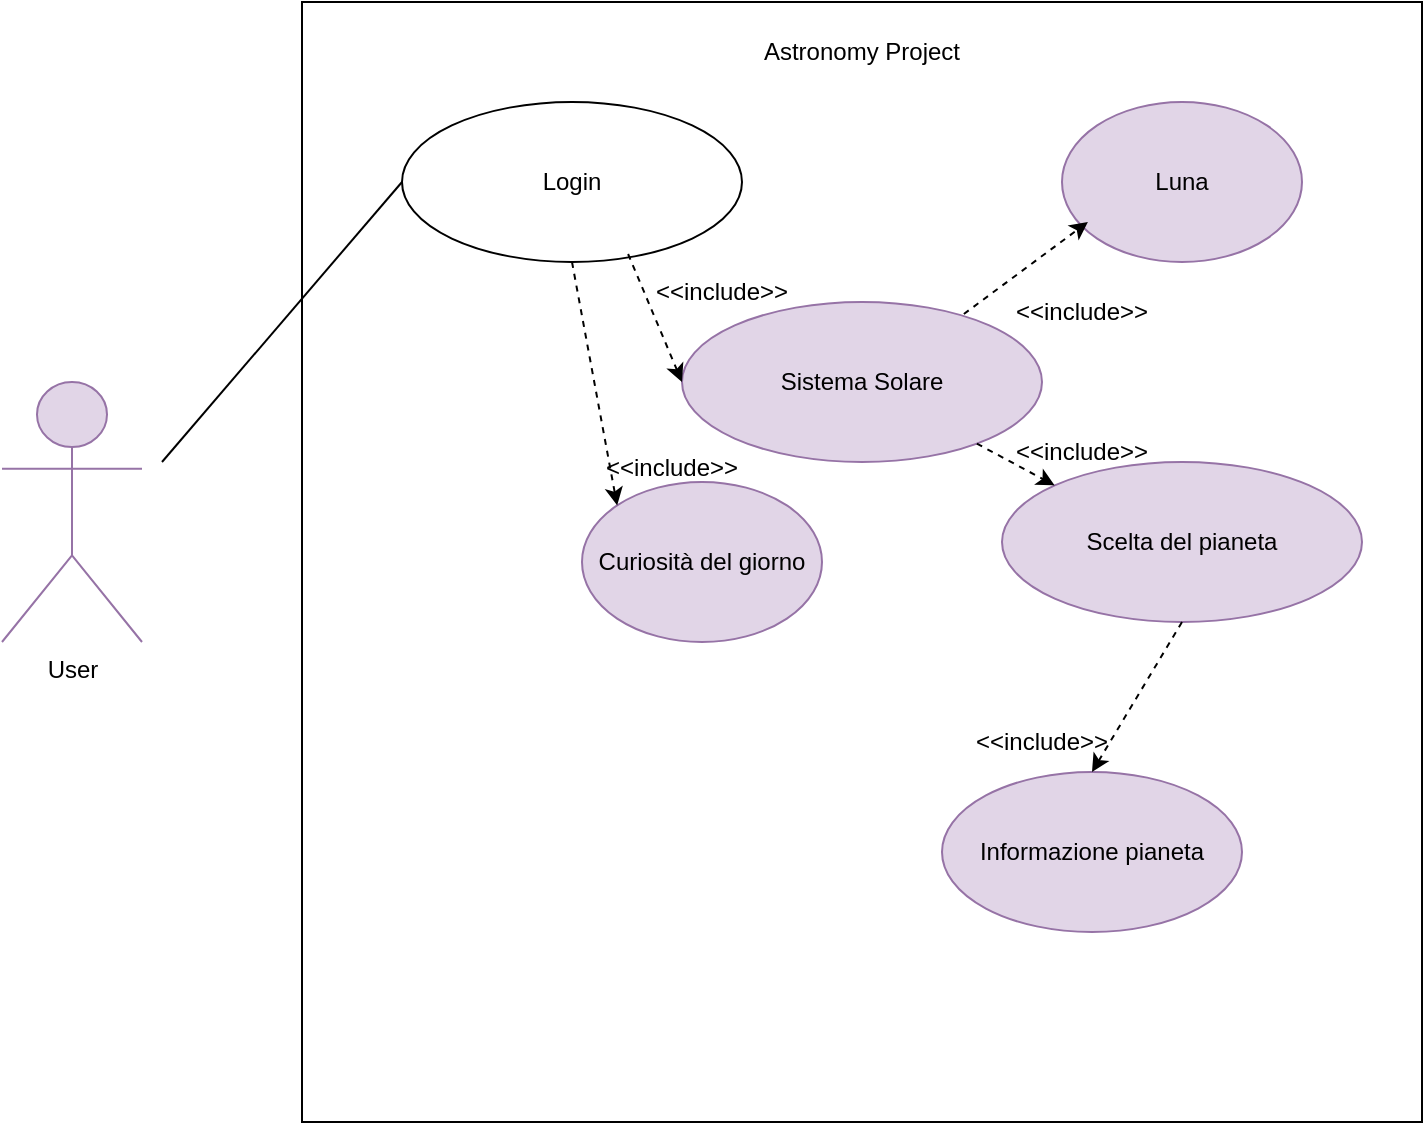 <mxfile version="28.2.5">
  <diagram name="Pagina-1" id="FX5LErotGySRpJQerF3c">
    <mxGraphModel dx="1426" dy="897" grid="1" gridSize="10" guides="1" tooltips="1" connect="1" arrows="1" fold="1" page="1" pageScale="1" pageWidth="827" pageHeight="1169" math="0" shadow="0">
      <root>
        <mxCell id="0" />
        <mxCell id="1" parent="0" />
        <mxCell id="i6a_VCK-iY-9owECqru6-1" value="" style="whiteSpace=wrap;html=1;aspect=fixed;" parent="1" vertex="1">
          <mxGeometry x="240" y="200" width="560" height="560" as="geometry" />
        </mxCell>
        <mxCell id="i6a_VCK-iY-9owECqru6-2" value="Astronomy Project" style="text;html=1;align=center;verticalAlign=middle;whiteSpace=wrap;rounded=0;" parent="1" vertex="1">
          <mxGeometry x="460" y="210" width="120" height="30" as="geometry" />
        </mxCell>
        <mxCell id="i6a_VCK-iY-9owECqru6-3" value="Login" style="ellipse;whiteSpace=wrap;html=1;" parent="1" vertex="1">
          <mxGeometry x="290" y="250" width="170" height="80" as="geometry" />
        </mxCell>
        <mxCell id="i6a_VCK-iY-9owECqru6-5" value="Sistema Solare" style="ellipse;whiteSpace=wrap;html=1;fillColor=#e1d5e7;strokeColor=#9673a6;" parent="1" vertex="1">
          <mxGeometry x="430" y="350" width="180" height="80" as="geometry" />
        </mxCell>
        <mxCell id="i6a_VCK-iY-9owECqru6-6" value="Scelta del pianeta" style="ellipse;whiteSpace=wrap;html=1;fillColor=#e1d5e7;strokeColor=#9673a6;" parent="1" vertex="1">
          <mxGeometry x="590" y="430" width="180" height="80" as="geometry" />
        </mxCell>
        <mxCell id="i6a_VCK-iY-9owECqru6-7" value="Informazione pianeta" style="ellipse;whiteSpace=wrap;html=1;fillColor=#e1d5e7;strokeColor=#9673a6;" parent="1" vertex="1">
          <mxGeometry x="560" y="585" width="150" height="80" as="geometry" />
        </mxCell>
        <mxCell id="i6a_VCK-iY-9owECqru6-8" value="Luna" style="ellipse;whiteSpace=wrap;html=1;fillColor=#e1d5e7;strokeColor=#9673a6;" parent="1" vertex="1">
          <mxGeometry x="620" y="250" width="120" height="80" as="geometry" />
        </mxCell>
        <mxCell id="i6a_VCK-iY-9owECqru6-9" value="Curiosità del giorno" style="ellipse;whiteSpace=wrap;html=1;fillColor=#e1d5e7;strokeColor=#9673a6;" parent="1" vertex="1">
          <mxGeometry x="380" y="440" width="120" height="80" as="geometry" />
        </mxCell>
        <mxCell id="i6a_VCK-iY-9owECqru6-10" value="User" style="shape=umlActor;verticalLabelPosition=bottom;verticalAlign=top;html=1;outlineConnect=0;fillColor=#e1d5e7;strokeColor=#9673a6;" parent="1" vertex="1">
          <mxGeometry x="90" y="390" width="70" height="130" as="geometry" />
        </mxCell>
        <mxCell id="i6a_VCK-iY-9owECqru6-14" value="" style="endArrow=none;html=1;rounded=0;entryX=0;entryY=0.5;entryDx=0;entryDy=0;" parent="1" target="i6a_VCK-iY-9owECqru6-3" edge="1">
          <mxGeometry width="50" height="50" relative="1" as="geometry">
            <mxPoint x="170" y="430" as="sourcePoint" />
            <mxPoint x="220" y="280" as="targetPoint" />
          </mxGeometry>
        </mxCell>
        <mxCell id="i6a_VCK-iY-9owECqru6-24" value="" style="endArrow=classic;html=1;rounded=0;entryX=0;entryY=0;entryDx=0;entryDy=0;dashed=1;" parent="1" source="i6a_VCK-iY-9owECqru6-5" target="i6a_VCK-iY-9owECqru6-6" edge="1">
          <mxGeometry width="50" height="50" relative="1" as="geometry">
            <mxPoint x="580" y="426" as="sourcePoint" />
            <mxPoint x="623" y="380" as="targetPoint" />
          </mxGeometry>
        </mxCell>
        <mxCell id="i6a_VCK-iY-9owECqru6-25" value="" style="endArrow=classic;html=1;rounded=0;dashed=1;exitX=0.5;exitY=1;exitDx=0;exitDy=0;entryX=0.5;entryY=0;entryDx=0;entryDy=0;" parent="1" source="i6a_VCK-iY-9owECqru6-6" target="i6a_VCK-iY-9owECqru6-7" edge="1">
          <mxGeometry width="50" height="50" relative="1" as="geometry">
            <mxPoint x="687.5" y="510" as="sourcePoint" />
            <mxPoint x="690" y="610" as="targetPoint" />
          </mxGeometry>
        </mxCell>
        <mxCell id="i6a_VCK-iY-9owECqru6-26" value="" style="endArrow=classic;html=1;rounded=0;entryX=0;entryY=0.5;entryDx=0;entryDy=0;exitX=0.665;exitY=0.95;exitDx=0;exitDy=0;exitPerimeter=0;dashed=1;endFill=1;" parent="1" source="i6a_VCK-iY-9owECqru6-3" target="i6a_VCK-iY-9owECqru6-5" edge="1">
          <mxGeometry width="50" height="50" relative="1" as="geometry">
            <mxPoint x="170" y="340" as="sourcePoint" />
            <mxPoint x="230" y="300" as="targetPoint" />
          </mxGeometry>
        </mxCell>
        <mxCell id="i6a_VCK-iY-9owECqru6-28" value="" style="endArrow=classic;html=1;rounded=0;exitX=0.783;exitY=0.075;exitDx=0;exitDy=0;exitPerimeter=0;entryX=0.108;entryY=0.75;entryDx=0;entryDy=0;entryPerimeter=0;dashed=1;" parent="1" source="i6a_VCK-iY-9owECqru6-5" target="i6a_VCK-iY-9owECqru6-8" edge="1">
          <mxGeometry width="50" height="50" relative="1" as="geometry">
            <mxPoint x="570" y="360" as="sourcePoint" />
            <mxPoint x="620" y="310" as="targetPoint" />
          </mxGeometry>
        </mxCell>
        <mxCell id="i6a_VCK-iY-9owECqru6-29" value="" style="endArrow=classic;html=1;rounded=0;entryX=0;entryY=0;entryDx=0;entryDy=0;exitX=0.5;exitY=1;exitDx=0;exitDy=0;dashed=1;endFill=1;" parent="1" source="i6a_VCK-iY-9owECqru6-3" target="i6a_VCK-iY-9owECqru6-9" edge="1">
          <mxGeometry width="50" height="50" relative="1" as="geometry">
            <mxPoint x="170" y="360" as="sourcePoint" />
            <mxPoint x="220" y="340" as="targetPoint" />
          </mxGeometry>
        </mxCell>
        <mxCell id="i6a_VCK-iY-9owECqru6-31" value="&amp;lt;&amp;lt;include&amp;gt;&amp;gt;" style="text;html=1;align=center;verticalAlign=middle;whiteSpace=wrap;rounded=0;" parent="1" vertex="1">
          <mxGeometry x="400" y="425" width="50" height="15" as="geometry" />
        </mxCell>
        <mxCell id="i6a_VCK-iY-9owECqru6-32" value="&amp;lt;&amp;lt;include&amp;gt;&amp;gt;" style="text;html=1;align=center;verticalAlign=middle;whiteSpace=wrap;rounded=0;" parent="1" vertex="1">
          <mxGeometry x="420" y="330" width="60" height="30" as="geometry" />
        </mxCell>
        <mxCell id="i6a_VCK-iY-9owECqru6-33" value="&amp;lt;&amp;lt;include&amp;gt;&amp;gt;" style="text;html=1;align=center;verticalAlign=middle;whiteSpace=wrap;rounded=0;" parent="1" vertex="1">
          <mxGeometry x="600" y="340" width="60" height="30" as="geometry" />
        </mxCell>
        <mxCell id="i6a_VCK-iY-9owECqru6-34" value="&amp;lt;&amp;lt;include&amp;gt;&amp;gt;" style="text;html=1;align=center;verticalAlign=middle;whiteSpace=wrap;rounded=0;" parent="1" vertex="1">
          <mxGeometry x="600" y="410" width="60" height="30" as="geometry" />
        </mxCell>
        <mxCell id="i6a_VCK-iY-9owECqru6-35" value="&amp;lt;&amp;lt;include&amp;gt;&amp;gt;" style="text;html=1;align=center;verticalAlign=middle;whiteSpace=wrap;rounded=0;" parent="1" vertex="1">
          <mxGeometry x="580" y="555" width="60" height="30" as="geometry" />
        </mxCell>
      </root>
    </mxGraphModel>
  </diagram>
</mxfile>
